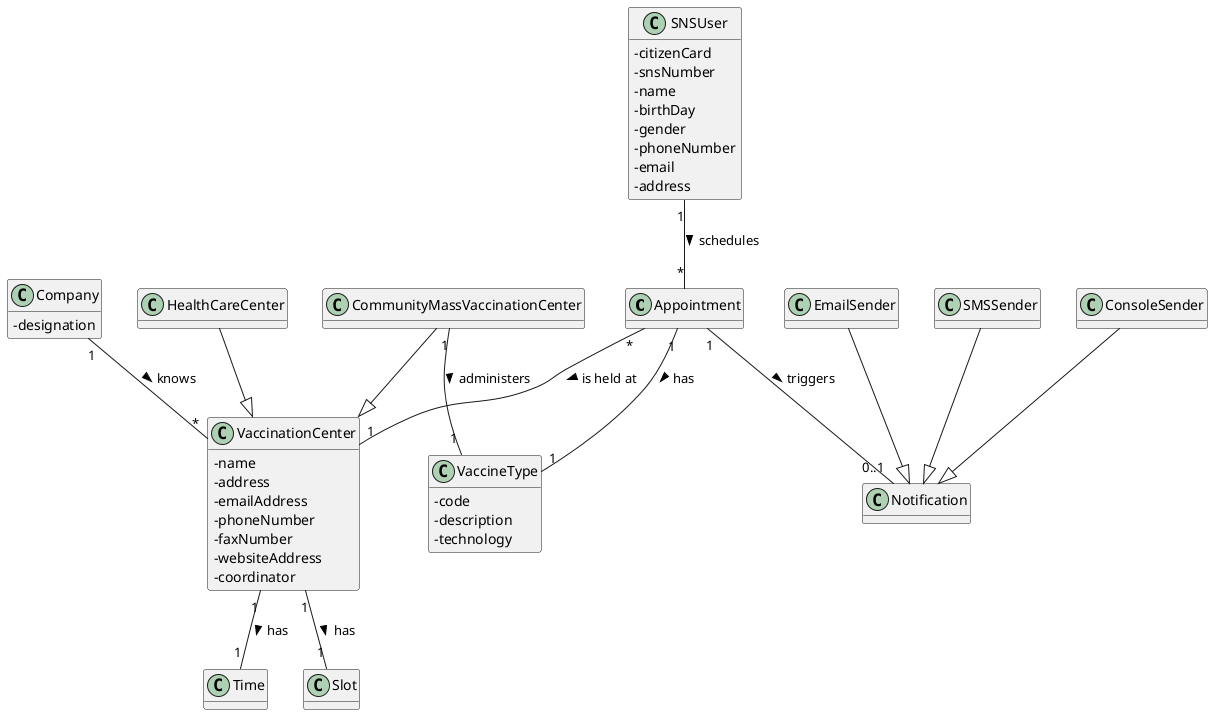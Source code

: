@startuml US01_DM
hide methods
skinparam classAttributeIconSize 0

class Appointment {}

class VaccineType {
  -code
  -description
  -technology
}

class SNSUser {
  -citizenCard
  -snsNumber
  -name
  -birthDay
  -gender
  -phoneNumber
  -email
  -address
}

class VaccinationCenter {
  -name
  -address
  -emailAddress
  -phoneNumber
  -faxNumber
  -websiteAddress
  -coordinator
}

class Time {}

class Slot {}

class CommunityMassVaccinationCenter {}

class HealthCareCenter {}

class Company {
  -designation
}

class Notification {}

class ConsoleSender {}

class EmailSender {}

class SMSSender {}

Appointment "1"  -- "1" VaccineType : has >
Appointment "*" -- "1" VaccinationCenter : is held at >
Appointment "1" -- "0..1" Notification : triggers >

Company "1" -- "*" VaccinationCenter : knows >

SNSUser "1" -- "*" Appointment : schedules >

CommunityMassVaccinationCenter --|> VaccinationCenter
CommunityMassVaccinationCenter "1" -- "1" VaccineType : administers >

VaccinationCenter "1" -- "1" Time : has >
VaccinationCenter "1" -- "1" Slot : has >

HealthCareCenter --|> VaccinationCenter

ConsoleSender --|> Notification

SMSSender --|> Notification

EmailSender --|> Notification

@enduml